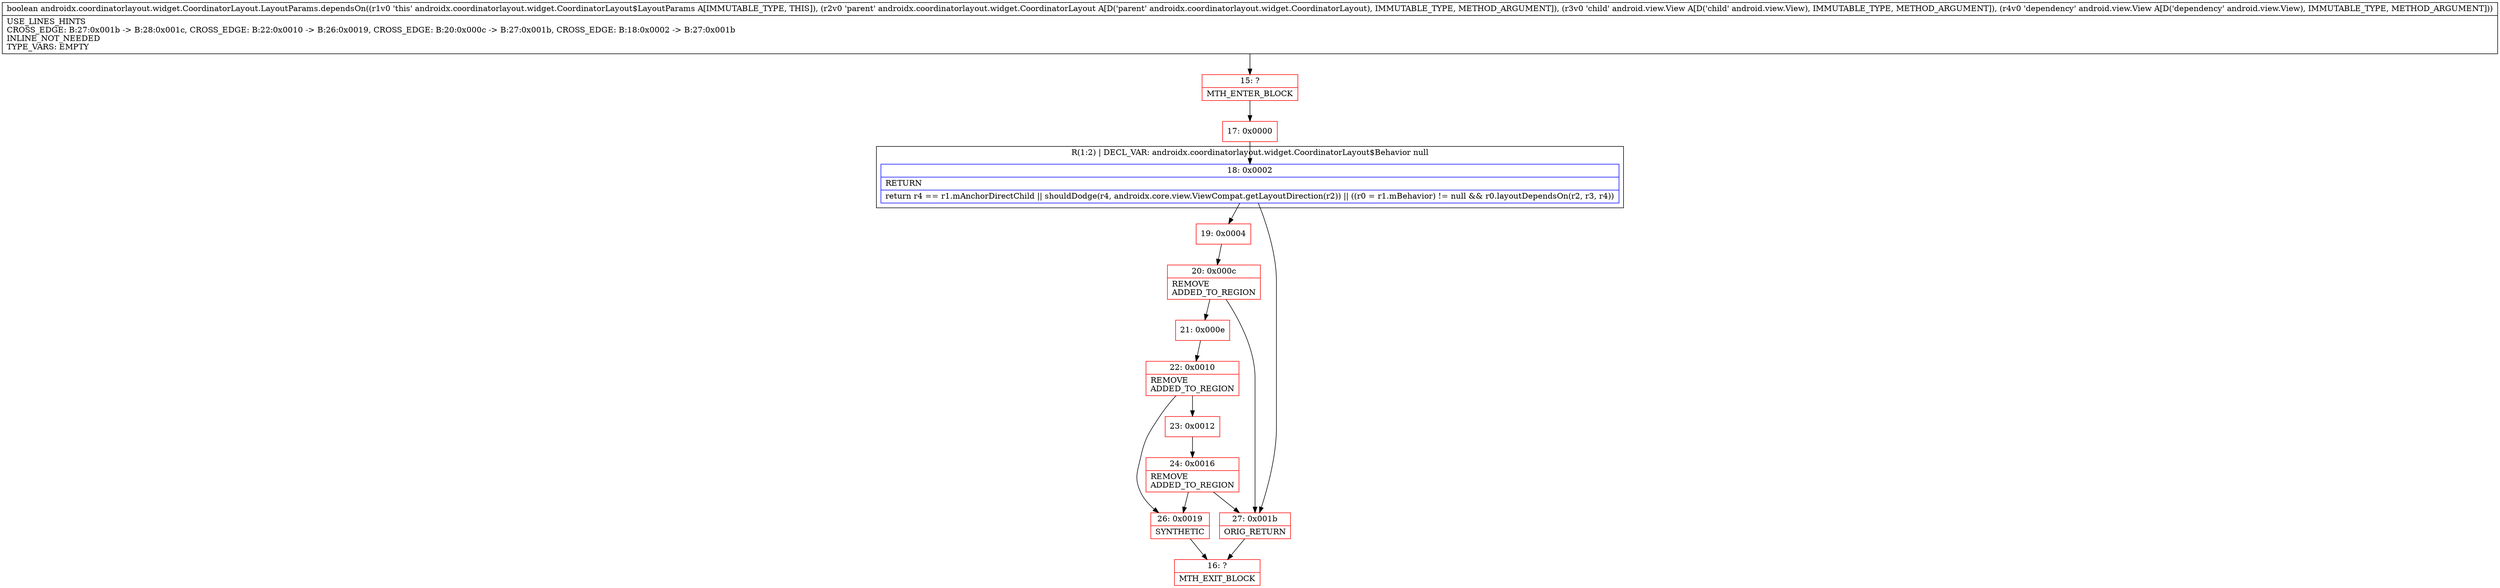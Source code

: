 digraph "CFG forandroidx.coordinatorlayout.widget.CoordinatorLayout.LayoutParams.dependsOn(Landroidx\/coordinatorlayout\/widget\/CoordinatorLayout;Landroid\/view\/View;Landroid\/view\/View;)Z" {
subgraph cluster_Region_133983147 {
label = "R(1:2) | DECL_VAR: androidx.coordinatorlayout.widget.CoordinatorLayout$Behavior null\l";
node [shape=record,color=blue];
Node_18 [shape=record,label="{18\:\ 0x0002|RETURN\l|return r4 == r1.mAnchorDirectChild \|\| shouldDodge(r4, androidx.core.view.ViewCompat.getLayoutDirection(r2)) \|\| ((r0 = r1.mBehavior) != null && r0.layoutDependsOn(r2, r3, r4))\l}"];
}
Node_15 [shape=record,color=red,label="{15\:\ ?|MTH_ENTER_BLOCK\l}"];
Node_17 [shape=record,color=red,label="{17\:\ 0x0000}"];
Node_19 [shape=record,color=red,label="{19\:\ 0x0004}"];
Node_20 [shape=record,color=red,label="{20\:\ 0x000c|REMOVE\lADDED_TO_REGION\l}"];
Node_21 [shape=record,color=red,label="{21\:\ 0x000e}"];
Node_22 [shape=record,color=red,label="{22\:\ 0x0010|REMOVE\lADDED_TO_REGION\l}"];
Node_23 [shape=record,color=red,label="{23\:\ 0x0012}"];
Node_24 [shape=record,color=red,label="{24\:\ 0x0016|REMOVE\lADDED_TO_REGION\l}"];
Node_26 [shape=record,color=red,label="{26\:\ 0x0019|SYNTHETIC\l}"];
Node_16 [shape=record,color=red,label="{16\:\ ?|MTH_EXIT_BLOCK\l}"];
Node_27 [shape=record,color=red,label="{27\:\ 0x001b|ORIG_RETURN\l}"];
MethodNode[shape=record,label="{boolean androidx.coordinatorlayout.widget.CoordinatorLayout.LayoutParams.dependsOn((r1v0 'this' androidx.coordinatorlayout.widget.CoordinatorLayout$LayoutParams A[IMMUTABLE_TYPE, THIS]), (r2v0 'parent' androidx.coordinatorlayout.widget.CoordinatorLayout A[D('parent' androidx.coordinatorlayout.widget.CoordinatorLayout), IMMUTABLE_TYPE, METHOD_ARGUMENT]), (r3v0 'child' android.view.View A[D('child' android.view.View), IMMUTABLE_TYPE, METHOD_ARGUMENT]), (r4v0 'dependency' android.view.View A[D('dependency' android.view.View), IMMUTABLE_TYPE, METHOD_ARGUMENT]))  | USE_LINES_HINTS\lCROSS_EDGE: B:27:0x001b \-\> B:28:0x001c, CROSS_EDGE: B:22:0x0010 \-\> B:26:0x0019, CROSS_EDGE: B:20:0x000c \-\> B:27:0x001b, CROSS_EDGE: B:18:0x0002 \-\> B:27:0x001b\lINLINE_NOT_NEEDED\lTYPE_VARS: EMPTY\l}"];
MethodNode -> Node_15;Node_18 -> Node_19;
Node_18 -> Node_27;
Node_15 -> Node_17;
Node_17 -> Node_18;
Node_19 -> Node_20;
Node_20 -> Node_21;
Node_20 -> Node_27;
Node_21 -> Node_22;
Node_22 -> Node_23;
Node_22 -> Node_26;
Node_23 -> Node_24;
Node_24 -> Node_26;
Node_24 -> Node_27;
Node_26 -> Node_16;
Node_27 -> Node_16;
}

